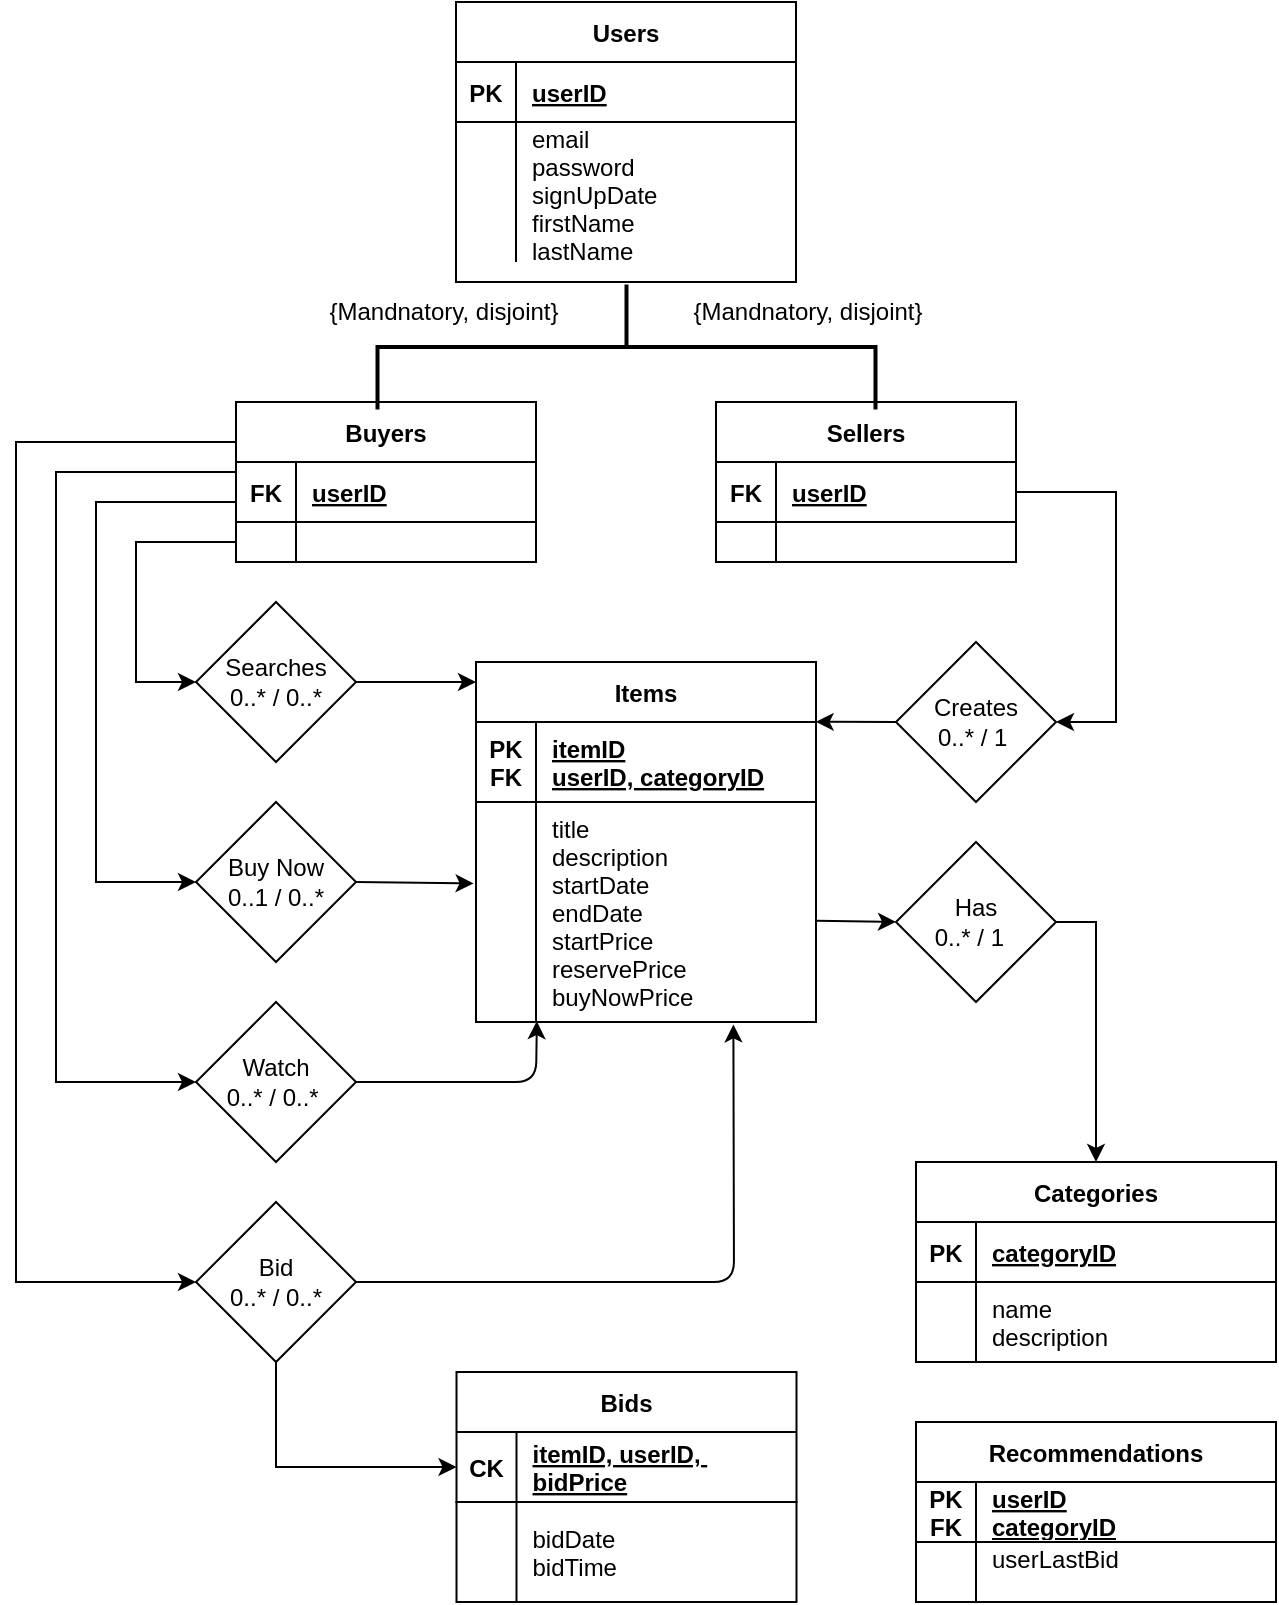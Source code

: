 <mxfile version="13.9.7" type="github">
  <diagram id="R2lEEEUBdFMjLlhIrx00" name="Page-1">
    <mxGraphModel dx="1278" dy="580" grid="1" gridSize="10" guides="1" tooltips="1" connect="1" arrows="1" fold="1" page="1" pageScale="1" pageWidth="850" pageHeight="1100" math="0" shadow="0" extFonts="Permanent Marker^https://fonts.googleapis.com/css?family=Permanent+Marker">
      <root>
        <mxCell id="0" />
        <mxCell id="1" parent="0" />
        <mxCell id="ns8veMdd_7WvEedU-JZv-5" style="edgeStyle=orthogonalEdgeStyle;rounded=0;orthogonalLoop=1;jettySize=auto;html=1;exitX=0;exitY=0.25;exitDx=0;exitDy=0;entryX=0;entryY=0.5;entryDx=0;entryDy=0;" parent="1" source="C-vyLk0tnHw3VtMMgP7b-2" target="ns8veMdd_7WvEedU-JZv-6" edge="1">
          <mxGeometry relative="1" as="geometry">
            <mxPoint x="40" y="370" as="targetPoint" />
            <Array as="points">
              <mxPoint x="120" y="230" />
              <mxPoint x="120" y="650" />
            </Array>
          </mxGeometry>
        </mxCell>
        <mxCell id="C-vyLk0tnHw3VtMMgP7b-2" value="Buyers" style="shape=table;startSize=30;container=1;collapsible=1;childLayout=tableLayout;fixedRows=1;rowLines=0;fontStyle=1;align=center;resizeLast=1;" parent="1" vertex="1">
          <mxGeometry x="230" y="210" width="150" height="80" as="geometry" />
        </mxCell>
        <mxCell id="C-vyLk0tnHw3VtMMgP7b-3" value="" style="shape=partialRectangle;collapsible=0;dropTarget=0;pointerEvents=0;fillColor=none;points=[[0,0.5],[1,0.5]];portConstraint=eastwest;top=0;left=0;right=0;bottom=1;" parent="C-vyLk0tnHw3VtMMgP7b-2" vertex="1">
          <mxGeometry y="30" width="150" height="30" as="geometry" />
        </mxCell>
        <mxCell id="C-vyLk0tnHw3VtMMgP7b-4" value="FK" style="shape=partialRectangle;overflow=hidden;connectable=0;fillColor=none;top=0;left=0;bottom=0;right=0;fontStyle=1;" parent="C-vyLk0tnHw3VtMMgP7b-3" vertex="1">
          <mxGeometry width="30" height="30" as="geometry" />
        </mxCell>
        <mxCell id="C-vyLk0tnHw3VtMMgP7b-5" value="userID" style="shape=partialRectangle;overflow=hidden;connectable=0;fillColor=none;top=0;left=0;bottom=0;right=0;align=left;spacingLeft=6;fontStyle=5;" parent="C-vyLk0tnHw3VtMMgP7b-3" vertex="1">
          <mxGeometry x="30" width="120" height="30" as="geometry" />
        </mxCell>
        <mxCell id="C-vyLk0tnHw3VtMMgP7b-6" value="" style="shape=partialRectangle;collapsible=0;dropTarget=0;pointerEvents=0;fillColor=none;points=[[0,0.5],[1,0.5]];portConstraint=eastwest;top=0;left=0;right=0;bottom=0;" parent="C-vyLk0tnHw3VtMMgP7b-2" vertex="1">
          <mxGeometry y="60" width="150" height="20" as="geometry" />
        </mxCell>
        <mxCell id="C-vyLk0tnHw3VtMMgP7b-7" value="" style="shape=partialRectangle;overflow=hidden;connectable=0;fillColor=none;top=0;left=0;bottom=0;right=0;" parent="C-vyLk0tnHw3VtMMgP7b-6" vertex="1">
          <mxGeometry width="30" height="20" as="geometry" />
        </mxCell>
        <mxCell id="C-vyLk0tnHw3VtMMgP7b-8" value="" style="shape=partialRectangle;overflow=hidden;connectable=0;fillColor=none;top=0;left=0;bottom=0;right=0;align=left;spacingLeft=6;" parent="C-vyLk0tnHw3VtMMgP7b-6" vertex="1">
          <mxGeometry x="30" width="120" height="20" as="geometry" />
        </mxCell>
        <mxCell id="6a3gbyVTUJdRKcO8Yb8x-24" value="Sellers" style="shape=table;startSize=30;container=1;collapsible=1;childLayout=tableLayout;fixedRows=1;rowLines=0;fontStyle=1;align=center;resizeLast=1;" parent="1" vertex="1">
          <mxGeometry x="470" y="210" width="150" height="80" as="geometry" />
        </mxCell>
        <mxCell id="6a3gbyVTUJdRKcO8Yb8x-25" value="" style="shape=partialRectangle;collapsible=0;dropTarget=0;pointerEvents=0;fillColor=none;points=[[0,0.5],[1,0.5]];portConstraint=eastwest;top=0;left=0;right=0;bottom=1;" parent="6a3gbyVTUJdRKcO8Yb8x-24" vertex="1">
          <mxGeometry y="30" width="150" height="30" as="geometry" />
        </mxCell>
        <mxCell id="6a3gbyVTUJdRKcO8Yb8x-26" value="FK" style="shape=partialRectangle;overflow=hidden;connectable=0;fillColor=none;top=0;left=0;bottom=0;right=0;fontStyle=1;" parent="6a3gbyVTUJdRKcO8Yb8x-25" vertex="1">
          <mxGeometry width="30" height="30" as="geometry" />
        </mxCell>
        <mxCell id="6a3gbyVTUJdRKcO8Yb8x-27" value="userID" style="shape=partialRectangle;overflow=hidden;connectable=0;fillColor=none;top=0;left=0;bottom=0;right=0;align=left;spacingLeft=6;fontStyle=5;" parent="6a3gbyVTUJdRKcO8Yb8x-25" vertex="1">
          <mxGeometry x="30" width="120" height="30" as="geometry" />
        </mxCell>
        <mxCell id="6a3gbyVTUJdRKcO8Yb8x-28" value="" style="shape=partialRectangle;collapsible=0;dropTarget=0;pointerEvents=0;fillColor=none;points=[[0,0.5],[1,0.5]];portConstraint=eastwest;top=0;left=0;right=0;bottom=0;" parent="6a3gbyVTUJdRKcO8Yb8x-24" vertex="1">
          <mxGeometry y="60" width="150" height="20" as="geometry" />
        </mxCell>
        <mxCell id="6a3gbyVTUJdRKcO8Yb8x-29" value="" style="shape=partialRectangle;overflow=hidden;connectable=0;fillColor=none;top=0;left=0;bottom=0;right=0;" parent="6a3gbyVTUJdRKcO8Yb8x-28" vertex="1">
          <mxGeometry width="30" height="20" as="geometry" />
        </mxCell>
        <mxCell id="6a3gbyVTUJdRKcO8Yb8x-30" value="" style="shape=partialRectangle;overflow=hidden;connectable=0;fillColor=none;top=0;left=0;bottom=0;right=0;align=left;spacingLeft=6;" parent="6a3gbyVTUJdRKcO8Yb8x-28" vertex="1">
          <mxGeometry x="30" width="120" height="20" as="geometry" />
        </mxCell>
        <mxCell id="6a3gbyVTUJdRKcO8Yb8x-32" value="" style="strokeWidth=2;html=1;shape=mxgraph.flowchart.annotation_2;align=left;labelPosition=right;pointerEvents=1;rotation=90;" parent="1" vertex="1">
          <mxGeometry x="394" y="58" width="62.5" height="249" as="geometry" />
        </mxCell>
        <mxCell id="C-vyLk0tnHw3VtMMgP7b-23" value="Users" style="shape=table;startSize=30;container=1;collapsible=1;childLayout=tableLayout;fixedRows=1;rowLines=0;fontStyle=1;align=center;resizeLast=1;" parent="1" vertex="1">
          <mxGeometry x="340" y="10" width="170" height="140" as="geometry">
            <mxRectangle x="340" y="20" width="70" height="30" as="alternateBounds" />
          </mxGeometry>
        </mxCell>
        <mxCell id="C-vyLk0tnHw3VtMMgP7b-24" value="" style="shape=partialRectangle;collapsible=0;dropTarget=0;pointerEvents=0;fillColor=none;points=[[0,0.5],[1,0.5]];portConstraint=eastwest;top=0;left=0;right=0;bottom=1;" parent="C-vyLk0tnHw3VtMMgP7b-23" vertex="1">
          <mxGeometry y="30" width="170" height="30" as="geometry" />
        </mxCell>
        <mxCell id="C-vyLk0tnHw3VtMMgP7b-25" value="PK" style="shape=partialRectangle;overflow=hidden;connectable=0;fillColor=none;top=0;left=0;bottom=0;right=0;fontStyle=1;" parent="C-vyLk0tnHw3VtMMgP7b-24" vertex="1">
          <mxGeometry width="30" height="30" as="geometry" />
        </mxCell>
        <mxCell id="C-vyLk0tnHw3VtMMgP7b-26" value="userID" style="shape=partialRectangle;overflow=hidden;connectable=0;fillColor=none;top=0;left=0;bottom=0;right=0;align=left;spacingLeft=6;fontStyle=5;" parent="C-vyLk0tnHw3VtMMgP7b-24" vertex="1">
          <mxGeometry x="30" width="140" height="30" as="geometry" />
        </mxCell>
        <mxCell id="C-vyLk0tnHw3VtMMgP7b-27" value="" style="shape=partialRectangle;collapsible=0;dropTarget=0;pointerEvents=0;fillColor=none;points=[[0,0.5],[1,0.5]];portConstraint=eastwest;top=0;left=0;right=0;bottom=0;" parent="C-vyLk0tnHw3VtMMgP7b-23" vertex="1">
          <mxGeometry y="60" width="170" height="70" as="geometry" />
        </mxCell>
        <mxCell id="C-vyLk0tnHw3VtMMgP7b-28" value="" style="shape=partialRectangle;overflow=hidden;connectable=0;fillColor=none;top=0;left=0;bottom=0;right=0;" parent="C-vyLk0tnHw3VtMMgP7b-27" vertex="1">
          <mxGeometry width="30" height="70" as="geometry" />
        </mxCell>
        <mxCell id="C-vyLk0tnHw3VtMMgP7b-29" value="email&#xa;password&#xa;signUpDate&#xa;firstName&#xa;lastName" style="shape=partialRectangle;overflow=hidden;connectable=0;fillColor=none;top=0;left=0;bottom=0;right=0;align=left;spacingLeft=6;" parent="C-vyLk0tnHw3VtMMgP7b-27" vertex="1">
          <mxGeometry x="30" width="140" height="70" as="geometry" />
        </mxCell>
        <mxCell id="6a3gbyVTUJdRKcO8Yb8x-34" value="Creates&lt;br&gt;0..* / 1&amp;nbsp;" style="rhombus;whiteSpace=wrap;html=1;" parent="1" vertex="1">
          <mxGeometry x="560" y="330" width="80" height="80" as="geometry" />
        </mxCell>
        <mxCell id="6a3gbyVTUJdRKcO8Yb8x-35" style="edgeStyle=orthogonalEdgeStyle;rounded=0;orthogonalLoop=1;jettySize=auto;html=1;exitX=1;exitY=0.5;exitDx=0;exitDy=0;entryX=1;entryY=0.5;entryDx=0;entryDy=0;" parent="1" source="6a3gbyVTUJdRKcO8Yb8x-25" target="6a3gbyVTUJdRKcO8Yb8x-34" edge="1">
          <mxGeometry relative="1" as="geometry">
            <Array as="points">
              <mxPoint x="670" y="255" />
              <mxPoint x="670" y="370" />
            </Array>
          </mxGeometry>
        </mxCell>
        <mxCell id="6a3gbyVTUJdRKcO8Yb8x-44" value="Searches&lt;br&gt;0..* / 0..*" style="rhombus;whiteSpace=wrap;html=1;" parent="1" vertex="1">
          <mxGeometry x="210" y="310" width="80" height="80" as="geometry" />
        </mxCell>
        <mxCell id="6a3gbyVTUJdRKcO8Yb8x-46" style="edgeStyle=orthogonalEdgeStyle;rounded=0;orthogonalLoop=1;jettySize=auto;html=1;entryX=0;entryY=0.5;entryDx=0;entryDy=0;exitX=0;exitY=0.5;exitDx=0;exitDy=0;" parent="1" source="C-vyLk0tnHw3VtMMgP7b-6" target="6a3gbyVTUJdRKcO8Yb8x-44" edge="1">
          <mxGeometry relative="1" as="geometry">
            <Array as="points">
              <mxPoint x="180" y="280" />
              <mxPoint x="180" y="350" />
            </Array>
            <mxPoint x="250" y="280" as="sourcePoint" />
          </mxGeometry>
        </mxCell>
        <mxCell id="7l2VFBeNlg7v79NtJQ96-1" style="edgeStyle=orthogonalEdgeStyle;rounded=0;orthogonalLoop=1;jettySize=auto;html=1;entryX=0;entryY=0.5;entryDx=0;entryDy=0;exitX=0.5;exitY=1;exitDx=0;exitDy=0;" parent="1" source="ns8veMdd_7WvEedU-JZv-6" target="lxqCX38mrg4tKDXiwQsC-2" edge="1">
          <mxGeometry relative="1" as="geometry">
            <mxPoint x="70" y="800" as="sourcePoint" />
          </mxGeometry>
        </mxCell>
        <mxCell id="wx3--FIx8wRdteSqaftg-1" value="Watch&lt;br&gt;0..* / 0..*&amp;nbsp;" style="rhombus;whiteSpace=wrap;html=1;" parent="1" vertex="1">
          <mxGeometry x="210" y="510" width="80" height="80" as="geometry" />
        </mxCell>
        <mxCell id="wx3--FIx8wRdteSqaftg-5" style="edgeStyle=orthogonalEdgeStyle;rounded=0;orthogonalLoop=1;jettySize=auto;html=1;exitX=0;exitY=0.5;exitDx=0;exitDy=0;entryX=0;entryY=0.5;entryDx=0;entryDy=0;" parent="1" source="C-vyLk0tnHw3VtMMgP7b-3" target="wx3--FIx8wRdteSqaftg-1" edge="1">
          <mxGeometry relative="1" as="geometry">
            <mxPoint x="250" y="240" as="sourcePoint" />
            <mxPoint x="170" y="630" as="targetPoint" />
            <Array as="points">
              <mxPoint x="230" y="245" />
              <mxPoint x="140" y="245" />
              <mxPoint x="140" y="550" />
            </Array>
          </mxGeometry>
        </mxCell>
        <mxCell id="ns8veMdd_7WvEedU-JZv-32" style="edgeStyle=orthogonalEdgeStyle;rounded=0;orthogonalLoop=1;jettySize=auto;html=1;exitX=1;exitY=0.5;exitDx=0;exitDy=0;" parent="1" source="wx3--FIx8wRdteSqaftg-41" target="wx3--FIx8wRdteSqaftg-28" edge="1">
          <mxGeometry relative="1" as="geometry" />
        </mxCell>
        <mxCell id="wx3--FIx8wRdteSqaftg-41" value="Has&lt;br&gt;0..* / 1 &amp;nbsp;" style="rhombus;whiteSpace=wrap;html=1;" parent="1" vertex="1">
          <mxGeometry x="560" y="430" width="80" height="80" as="geometry" />
        </mxCell>
        <mxCell id="6a3gbyVTUJdRKcO8Yb8x-36" value="Items" style="shape=table;startSize=30;container=1;collapsible=1;childLayout=tableLayout;fixedRows=1;rowLines=0;fontStyle=1;align=center;resizeLast=1;" parent="1" vertex="1">
          <mxGeometry x="350" y="340" width="170" height="180" as="geometry">
            <mxRectangle x="340" y="20" width="70" height="30" as="alternateBounds" />
          </mxGeometry>
        </mxCell>
        <mxCell id="6a3gbyVTUJdRKcO8Yb8x-37" value="" style="shape=partialRectangle;collapsible=0;dropTarget=0;pointerEvents=0;fillColor=none;points=[[0,0.5],[1,0.5]];portConstraint=eastwest;top=0;left=0;right=0;bottom=1;" parent="6a3gbyVTUJdRKcO8Yb8x-36" vertex="1">
          <mxGeometry y="30" width="170" height="40" as="geometry" />
        </mxCell>
        <mxCell id="6a3gbyVTUJdRKcO8Yb8x-38" value="PK&#xa;FK" style="shape=partialRectangle;overflow=hidden;connectable=0;fillColor=none;top=0;left=0;bottom=0;right=0;fontStyle=1;" parent="6a3gbyVTUJdRKcO8Yb8x-37" vertex="1">
          <mxGeometry width="30" height="40" as="geometry" />
        </mxCell>
        <mxCell id="6a3gbyVTUJdRKcO8Yb8x-39" value="itemID&#xa;userID, categoryID" style="shape=partialRectangle;overflow=hidden;connectable=0;fillColor=none;top=0;left=0;bottom=0;right=0;align=left;spacingLeft=6;fontStyle=5;" parent="6a3gbyVTUJdRKcO8Yb8x-37" vertex="1">
          <mxGeometry x="30" width="140" height="40" as="geometry" />
        </mxCell>
        <mxCell id="6a3gbyVTUJdRKcO8Yb8x-40" value="" style="shape=partialRectangle;collapsible=0;dropTarget=0;pointerEvents=0;fillColor=none;points=[[0,0.5],[1,0.5]];portConstraint=eastwest;top=0;left=0;right=0;bottom=0;" parent="6a3gbyVTUJdRKcO8Yb8x-36" vertex="1">
          <mxGeometry y="70" width="170" height="110" as="geometry" />
        </mxCell>
        <mxCell id="6a3gbyVTUJdRKcO8Yb8x-41" value="" style="shape=partialRectangle;overflow=hidden;connectable=0;fillColor=none;top=0;left=0;bottom=0;right=0;" parent="6a3gbyVTUJdRKcO8Yb8x-40" vertex="1">
          <mxGeometry width="30" height="110" as="geometry" />
        </mxCell>
        <mxCell id="6a3gbyVTUJdRKcO8Yb8x-42" value="title&#xa;description&#xa;startDate&#xa;endDate&#xa;startPrice&#xa;reservePrice&#xa;buyNowPrice" style="shape=partialRectangle;overflow=hidden;connectable=0;fillColor=none;top=0;left=0;bottom=0;right=0;align=left;spacingLeft=6;" parent="6a3gbyVTUJdRKcO8Yb8x-40" vertex="1">
          <mxGeometry x="30" width="140" height="110" as="geometry" />
        </mxCell>
        <mxCell id="ns8veMdd_7WvEedU-JZv-6" value="Bid&lt;br&gt;0..* / 0..*" style="rhombus;whiteSpace=wrap;html=1;" parent="1" vertex="1">
          <mxGeometry x="210" y="610" width="80" height="80" as="geometry" />
        </mxCell>
        <mxCell id="ns8veMdd_7WvEedU-JZv-27" value="Buy Now&lt;br&gt;0..1 / 0..*" style="rhombus;whiteSpace=wrap;html=1;" parent="1" vertex="1">
          <mxGeometry x="210" y="410" width="80" height="80" as="geometry" />
        </mxCell>
        <mxCell id="ns8veMdd_7WvEedU-JZv-29" style="edgeStyle=orthogonalEdgeStyle;rounded=0;orthogonalLoop=1;jettySize=auto;html=1;entryX=0;entryY=0.5;entryDx=0;entryDy=0;" parent="1" target="ns8veMdd_7WvEedU-JZv-27" edge="1">
          <mxGeometry relative="1" as="geometry">
            <Array as="points">
              <mxPoint x="160" y="260" />
              <mxPoint x="160" y="450" />
            </Array>
            <mxPoint x="230" y="260" as="sourcePoint" />
          </mxGeometry>
        </mxCell>
        <mxCell id="wx3--FIx8wRdteSqaftg-46" value="Recommendations" style="shape=table;startSize=30;container=1;collapsible=1;childLayout=tableLayout;fixedRows=1;rowLines=0;fontStyle=1;align=center;resizeLast=1;" parent="1" vertex="1">
          <mxGeometry x="570" y="720" width="180" height="90" as="geometry" />
        </mxCell>
        <mxCell id="wx3--FIx8wRdteSqaftg-47" value="" style="shape=partialRectangle;collapsible=0;dropTarget=0;pointerEvents=0;fillColor=none;top=0;left=0;bottom=1;right=0;points=[[0,0.5],[1,0.5]];portConstraint=eastwest;" parent="wx3--FIx8wRdteSqaftg-46" vertex="1">
          <mxGeometry y="30" width="180" height="30" as="geometry" />
        </mxCell>
        <mxCell id="wx3--FIx8wRdteSqaftg-48" value="PK&#xa;FK" style="shape=partialRectangle;connectable=0;fillColor=none;top=0;left=0;bottom=0;right=0;fontStyle=1;overflow=hidden;" parent="wx3--FIx8wRdteSqaftg-47" vertex="1">
          <mxGeometry width="30" height="30" as="geometry" />
        </mxCell>
        <mxCell id="wx3--FIx8wRdteSqaftg-49" value="userID&#xa;categoryID" style="shape=partialRectangle;connectable=0;fillColor=none;top=0;left=0;bottom=0;right=0;align=left;spacingLeft=6;fontStyle=5;overflow=hidden;" parent="wx3--FIx8wRdteSqaftg-47" vertex="1">
          <mxGeometry x="30" width="150" height="30" as="geometry" />
        </mxCell>
        <mxCell id="wx3--FIx8wRdteSqaftg-50" value="" style="shape=partialRectangle;collapsible=0;dropTarget=0;pointerEvents=0;fillColor=none;top=0;left=0;bottom=0;right=0;points=[[0,0.5],[1,0.5]];portConstraint=eastwest;" parent="wx3--FIx8wRdteSqaftg-46" vertex="1">
          <mxGeometry y="60" width="180" height="30" as="geometry" />
        </mxCell>
        <mxCell id="wx3--FIx8wRdteSqaftg-51" value="" style="shape=partialRectangle;connectable=0;fillColor=none;top=0;left=0;bottom=0;right=0;editable=1;overflow=hidden;" parent="wx3--FIx8wRdteSqaftg-50" vertex="1">
          <mxGeometry width="30" height="30" as="geometry" />
        </mxCell>
        <mxCell id="wx3--FIx8wRdteSqaftg-52" value="userLastBid&#xa;" style="shape=partialRectangle;connectable=0;fillColor=none;top=0;left=0;bottom=0;right=0;align=left;spacingLeft=6;overflow=hidden;" parent="wx3--FIx8wRdteSqaftg-50" vertex="1">
          <mxGeometry x="30" width="150" height="30" as="geometry" />
        </mxCell>
        <mxCell id="lxqCX38mrg4tKDXiwQsC-1" value="Bids" style="shape=table;startSize=30;container=1;collapsible=1;childLayout=tableLayout;fixedRows=1;rowLines=0;fontStyle=1;align=center;resizeLast=1;" parent="1" vertex="1">
          <mxGeometry x="340.25" y="695" width="170" height="115" as="geometry">
            <mxRectangle x="340" y="20" width="70" height="30" as="alternateBounds" />
          </mxGeometry>
        </mxCell>
        <mxCell id="lxqCX38mrg4tKDXiwQsC-2" value="" style="shape=partialRectangle;collapsible=0;dropTarget=0;pointerEvents=0;fillColor=none;points=[[0,0.5],[1,0.5]];portConstraint=eastwest;top=0;left=0;right=0;bottom=1;" parent="lxqCX38mrg4tKDXiwQsC-1" vertex="1">
          <mxGeometry y="30" width="170" height="35" as="geometry" />
        </mxCell>
        <mxCell id="lxqCX38mrg4tKDXiwQsC-3" value="CK" style="shape=partialRectangle;overflow=hidden;connectable=0;fillColor=none;top=0;left=0;bottom=0;right=0;fontStyle=1;" parent="lxqCX38mrg4tKDXiwQsC-2" vertex="1">
          <mxGeometry width="30" height="35" as="geometry" />
        </mxCell>
        <mxCell id="lxqCX38mrg4tKDXiwQsC-4" value="itemID, userID, &#xa;bidPrice" style="shape=partialRectangle;overflow=hidden;connectable=0;fillColor=none;top=0;left=0;bottom=0;right=0;align=left;spacingLeft=6;fontStyle=5;" parent="lxqCX38mrg4tKDXiwQsC-2" vertex="1">
          <mxGeometry x="30" width="140" height="35" as="geometry" />
        </mxCell>
        <mxCell id="lxqCX38mrg4tKDXiwQsC-5" value="" style="shape=partialRectangle;collapsible=0;dropTarget=0;pointerEvents=0;fillColor=none;points=[[0,0.5],[1,0.5]];portConstraint=eastwest;top=0;left=0;right=0;bottom=0;" parent="lxqCX38mrg4tKDXiwQsC-1" vertex="1">
          <mxGeometry y="65" width="170" height="50" as="geometry" />
        </mxCell>
        <mxCell id="lxqCX38mrg4tKDXiwQsC-6" value="" style="shape=partialRectangle;overflow=hidden;connectable=0;fillColor=none;top=0;left=0;bottom=0;right=0;" parent="lxqCX38mrg4tKDXiwQsC-5" vertex="1">
          <mxGeometry width="30" height="50" as="geometry" />
        </mxCell>
        <mxCell id="lxqCX38mrg4tKDXiwQsC-7" value="bidDate&#xa;bidTime" style="shape=partialRectangle;overflow=hidden;connectable=0;fillColor=none;top=0;left=0;bottom=0;right=0;align=left;spacingLeft=6;" parent="lxqCX38mrg4tKDXiwQsC-5" vertex="1">
          <mxGeometry x="30" width="140" height="50" as="geometry" />
        </mxCell>
        <mxCell id="wx3--FIx8wRdteSqaftg-28" value="Categories" style="shape=table;startSize=30;container=1;collapsible=1;childLayout=tableLayout;fixedRows=1;rowLines=0;fontStyle=1;align=center;resizeLast=1;" parent="1" vertex="1">
          <mxGeometry x="570" y="590" width="180" height="100" as="geometry" />
        </mxCell>
        <mxCell id="wx3--FIx8wRdteSqaftg-29" value="" style="shape=partialRectangle;collapsible=0;dropTarget=0;pointerEvents=0;fillColor=none;top=0;left=0;bottom=1;right=0;points=[[0,0.5],[1,0.5]];portConstraint=eastwest;" parent="wx3--FIx8wRdteSqaftg-28" vertex="1">
          <mxGeometry y="30" width="180" height="30" as="geometry" />
        </mxCell>
        <mxCell id="wx3--FIx8wRdteSqaftg-30" value="PK" style="shape=partialRectangle;connectable=0;fillColor=none;top=0;left=0;bottom=0;right=0;fontStyle=1;overflow=hidden;" parent="wx3--FIx8wRdteSqaftg-29" vertex="1">
          <mxGeometry width="30.0" height="30" as="geometry" />
        </mxCell>
        <mxCell id="wx3--FIx8wRdteSqaftg-31" value="categoryID" style="shape=partialRectangle;connectable=0;fillColor=none;top=0;left=0;bottom=0;right=0;align=left;spacingLeft=6;fontStyle=5;overflow=hidden;" parent="wx3--FIx8wRdteSqaftg-29" vertex="1">
          <mxGeometry x="30.0" width="150" height="30" as="geometry" />
        </mxCell>
        <mxCell id="wx3--FIx8wRdteSqaftg-35" value="" style="shape=partialRectangle;collapsible=0;dropTarget=0;pointerEvents=0;fillColor=none;top=0;left=0;bottom=0;right=0;points=[[0,0.5],[1,0.5]];portConstraint=eastwest;" parent="wx3--FIx8wRdteSqaftg-28" vertex="1">
          <mxGeometry y="60" width="180" height="40" as="geometry" />
        </mxCell>
        <mxCell id="wx3--FIx8wRdteSqaftg-36" value="" style="shape=partialRectangle;connectable=0;fillColor=none;top=0;left=0;bottom=0;right=0;editable=1;overflow=hidden;" parent="wx3--FIx8wRdteSqaftg-35" vertex="1">
          <mxGeometry width="30.0" height="40" as="geometry" />
        </mxCell>
        <mxCell id="wx3--FIx8wRdteSqaftg-37" value="name&#xa;description" style="shape=partialRectangle;connectable=0;fillColor=none;top=0;left=0;bottom=0;right=0;align=left;spacingLeft=6;overflow=hidden;" parent="wx3--FIx8wRdteSqaftg-35" vertex="1">
          <mxGeometry x="30.0" width="150" height="40" as="geometry" />
        </mxCell>
        <mxCell id="P6kOcSW-mybjxz6MBlRz-5" value="{Mandnatory, disjoint}" style="text;html=1;strokeColor=none;fillColor=none;align=center;verticalAlign=middle;whiteSpace=wrap;rounded=0;" parent="1" vertex="1">
          <mxGeometry x="269" y="150" width="130" height="30" as="geometry" />
        </mxCell>
        <mxCell id="P6kOcSW-mybjxz6MBlRz-6" value="{Mandnatory, disjoint}" style="text;html=1;strokeColor=none;fillColor=none;align=center;verticalAlign=middle;whiteSpace=wrap;rounded=0;" parent="1" vertex="1">
          <mxGeometry x="450.5" y="150" width="130" height="30" as="geometry" />
        </mxCell>
        <mxCell id="P6kOcSW-mybjxz6MBlRz-7" value="" style="endArrow=classic;html=1;exitX=1;exitY=0.5;exitDx=0;exitDy=0;" parent="1" source="6a3gbyVTUJdRKcO8Yb8x-44" edge="1">
          <mxGeometry width="50" height="50" relative="1" as="geometry">
            <mxPoint x="330" y="390" as="sourcePoint" />
            <mxPoint x="350" y="350" as="targetPoint" />
          </mxGeometry>
        </mxCell>
        <mxCell id="P6kOcSW-mybjxz6MBlRz-8" value="" style="endArrow=classic;html=1;exitX=1;exitY=0.5;exitDx=0;exitDy=0;entryX=-0.007;entryY=0.37;entryDx=0;entryDy=0;entryPerimeter=0;" parent="1" source="ns8veMdd_7WvEedU-JZv-27" target="6a3gbyVTUJdRKcO8Yb8x-40" edge="1">
          <mxGeometry width="50" height="50" relative="1" as="geometry">
            <mxPoint x="266" y="464.5" as="sourcePoint" />
            <mxPoint x="340" y="452" as="targetPoint" />
            <Array as="points" />
          </mxGeometry>
        </mxCell>
        <mxCell id="P6kOcSW-mybjxz6MBlRz-9" value="" style="endArrow=classic;html=1;entryX=0.179;entryY=0.996;entryDx=0;entryDy=0;entryPerimeter=0;exitX=1;exitY=0.5;exitDx=0;exitDy=0;" parent="1" source="wx3--FIx8wRdteSqaftg-1" target="6a3gbyVTUJdRKcO8Yb8x-40" edge="1">
          <mxGeometry width="50" height="50" relative="1" as="geometry">
            <mxPoint x="270" y="580" as="sourcePoint" />
            <mxPoint x="399" y="530" as="targetPoint" />
            <Array as="points">
              <mxPoint x="380" y="550" />
            </Array>
          </mxGeometry>
        </mxCell>
        <mxCell id="P6kOcSW-mybjxz6MBlRz-10" value="" style="endArrow=classic;html=1;exitX=0;exitY=0.5;exitDx=0;exitDy=0;entryX=0.999;entryY=-0.002;entryDx=0;entryDy=0;entryPerimeter=0;" parent="1" source="6a3gbyVTUJdRKcO8Yb8x-34" target="6a3gbyVTUJdRKcO8Yb8x-37" edge="1">
          <mxGeometry width="50" height="50" relative="1" as="geometry">
            <mxPoint x="670" y="430" as="sourcePoint" />
            <mxPoint x="680" y="520" as="targetPoint" />
            <Array as="points" />
          </mxGeometry>
        </mxCell>
        <mxCell id="P6kOcSW-mybjxz6MBlRz-12" value="" style="endArrow=classic;html=1;exitX=1;exitY=0.5;exitDx=0;exitDy=0;entryX=0.757;entryY=1.011;entryDx=0;entryDy=0;entryPerimeter=0;" parent="1" source="ns8veMdd_7WvEedU-JZv-6" target="6a3gbyVTUJdRKcO8Yb8x-40" edge="1">
          <mxGeometry width="50" height="50" relative="1" as="geometry">
            <mxPoint x="60" y="720" as="sourcePoint" />
            <mxPoint x="360" y="779.99" as="targetPoint" />
            <Array as="points">
              <mxPoint x="479" y="650" />
            </Array>
          </mxGeometry>
        </mxCell>
        <mxCell id="P6kOcSW-mybjxz6MBlRz-21" value="" style="endArrow=classic;html=1;entryX=0;entryY=0.5;entryDx=0;entryDy=0;exitX=1.003;exitY=0.54;exitDx=0;exitDy=0;exitPerimeter=0;" parent="1" source="6a3gbyVTUJdRKcO8Yb8x-40" target="wx3--FIx8wRdteSqaftg-41" edge="1">
          <mxGeometry width="50" height="50" relative="1" as="geometry">
            <mxPoint x="530" y="520" as="sourcePoint" />
            <mxPoint x="730" y="500" as="targetPoint" />
            <Array as="points" />
          </mxGeometry>
        </mxCell>
      </root>
    </mxGraphModel>
  </diagram>
</mxfile>
